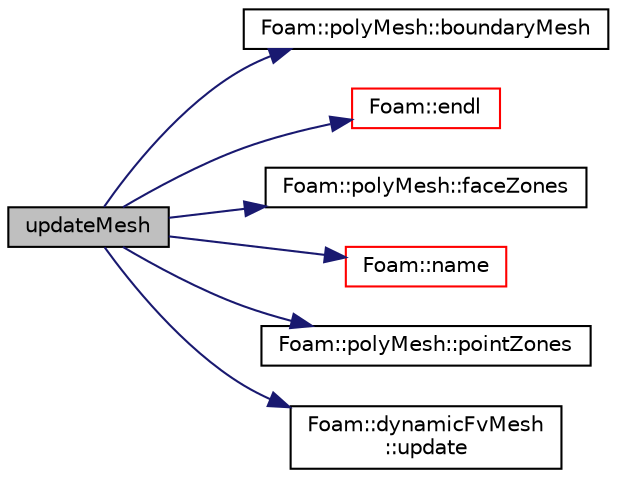 digraph "updateMesh"
{
  bgcolor="transparent";
  edge [fontname="Helvetica",fontsize="10",labelfontname="Helvetica",labelfontsize="10"];
  node [fontname="Helvetica",fontsize="10",shape=record];
  rankdir="LR";
  Node1 [label="updateMesh",height=0.2,width=0.4,color="black", fillcolor="grey75", style="filled", fontcolor="black"];
  Node1 -> Node2 [color="midnightblue",fontsize="10",style="solid",fontname="Helvetica"];
  Node2 [label="Foam::polyMesh::boundaryMesh",height=0.2,width=0.4,color="black",URL="$a01954.html#a6b7f5ba89250dbd7a1c6c7860ab60fe3",tooltip="Return boundary mesh. "];
  Node1 -> Node3 [color="midnightblue",fontsize="10",style="solid",fontname="Helvetica"];
  Node3 [label="Foam::endl",height=0.2,width=0.4,color="red",URL="$a10979.html#a2db8fe02a0d3909e9351bb4275b23ce4",tooltip="Add newline and flush stream. "];
  Node1 -> Node4 [color="midnightblue",fontsize="10",style="solid",fontname="Helvetica"];
  Node4 [label="Foam::polyMesh::faceZones",height=0.2,width=0.4,color="black",URL="$a01954.html#aa3b2dc268f43cd7ca2d043febae4f0e6",tooltip="Return face zone mesh. "];
  Node1 -> Node5 [color="midnightblue",fontsize="10",style="solid",fontname="Helvetica"];
  Node5 [label="Foam::name",height=0.2,width=0.4,color="red",URL="$a10979.html#adcb0df2bd4953cb6bb390272d8263c3a",tooltip="Return a string representation of a complex. "];
  Node1 -> Node6 [color="midnightblue",fontsize="10",style="solid",fontname="Helvetica"];
  Node6 [label="Foam::polyMesh::pointZones",height=0.2,width=0.4,color="black",URL="$a01954.html#ab7517d5048893d8d419f9b9bd047ce0f",tooltip="Return point zone mesh. "];
  Node1 -> Node7 [color="midnightblue",fontsize="10",style="solid",fontname="Helvetica"];
  Node7 [label="Foam::dynamicFvMesh\l::update",height=0.2,width=0.4,color="black",URL="$a00607.html#a828de7d1ada41e561fd9845489bd9534",tooltip="Update the mesh for both mesh motion and topology change. "];
}
